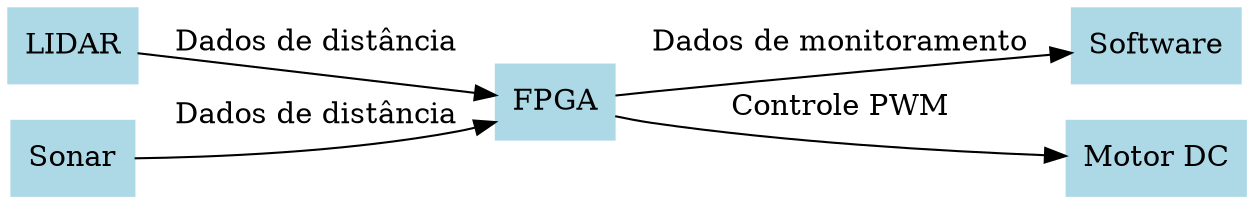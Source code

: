digraph G {
    graph [dpi = 300]
    rankdir=LR;
    node [shape=box, style=filled, color=lightblue, border=2];

    // Componentes
    LIDAR [label="LIDAR"];
    Sonar [label="Sonar"];
    FPGA [label="FPGA"];
    Software [label="Software"];
    MotorDC [label="Motor DC"];

    // Conexões
    LIDAR -> FPGA [label="Dados de distância"];
    Sonar -> FPGA [label="Dados de distância"];
    FPGA -> MotorDC [label="Controle PWM"];
    FPGA  -> Software [label="Dados de monitoramento"]
}

